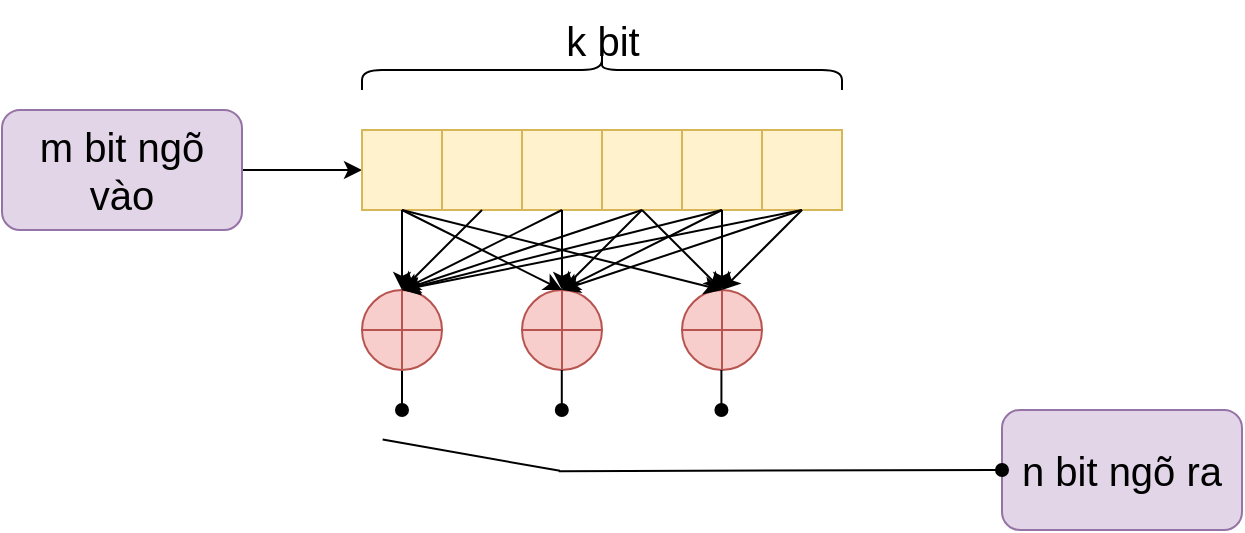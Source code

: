 <mxfile>
    <diagram id="cXQ-1xZAeiqLMcvInWqn" name="Page-1">
        <mxGraphModel dx="793" dy="537" grid="1" gridSize="10" guides="1" tooltips="1" connect="1" arrows="1" fold="1" page="1" pageScale="1" pageWidth="850" pageHeight="1100" math="0" shadow="0">
            <root>
                <mxCell id="0"/>
                <mxCell id="1" parent="0"/>
                <mxCell id="19" style="edgeStyle=none;html=1;exitX=1;exitY=0.5;exitDx=0;exitDy=0;entryX=0;entryY=0.5;entryDx=0;entryDy=0;fontSize=20;" parent="1" source="2" target="3" edge="1">
                    <mxGeometry relative="1" as="geometry"/>
                </mxCell>
                <mxCell id="2" value="&lt;font style=&quot;font-size: 20px;&quot;&gt;m bit ngõ vào&lt;/font&gt;" style="rounded=1;whiteSpace=wrap;html=1;fillColor=#e1d5e7;strokeColor=#9673a6;" parent="1" vertex="1">
                    <mxGeometry x="140" y="270" width="120" height="60" as="geometry"/>
                </mxCell>
                <mxCell id="6" value="" style="group;fillColor=#fff2cc;strokeColor=#d6b656;" parent="1" vertex="1" connectable="0">
                    <mxGeometry x="320" y="280" width="120" height="40" as="geometry"/>
                </mxCell>
                <mxCell id="3" value="" style="whiteSpace=wrap;html=1;fillColor=#fff2cc;strokeColor=#d6b656;" parent="6" vertex="1">
                    <mxGeometry width="40" height="40" as="geometry"/>
                </mxCell>
                <mxCell id="4" value="" style="whiteSpace=wrap;html=1;fillColor=#fff2cc;strokeColor=#d6b656;" parent="6" vertex="1">
                    <mxGeometry x="40" width="40" height="40" as="geometry"/>
                </mxCell>
                <mxCell id="5" value="" style="whiteSpace=wrap;html=1;fillColor=#fff2cc;strokeColor=#d6b656;" parent="6" vertex="1">
                    <mxGeometry x="80" width="40" height="40" as="geometry"/>
                </mxCell>
                <mxCell id="7" value="" style="group;fillColor=#fff2cc;strokeColor=#d6b656;" parent="1" vertex="1" connectable="0">
                    <mxGeometry x="440" y="280" width="120" height="40" as="geometry"/>
                </mxCell>
                <mxCell id="8" value="" style="whiteSpace=wrap;html=1;fillColor=#fff2cc;strokeColor=#d6b656;" parent="7" vertex="1">
                    <mxGeometry width="40" height="40" as="geometry"/>
                </mxCell>
                <mxCell id="9" value="" style="whiteSpace=wrap;html=1;fillColor=#fff2cc;strokeColor=#d6b656;" parent="7" vertex="1">
                    <mxGeometry x="40" width="40" height="40" as="geometry"/>
                </mxCell>
                <mxCell id="10" value="" style="whiteSpace=wrap;html=1;fillColor=#fff2cc;strokeColor=#d6b656;" parent="7" vertex="1">
                    <mxGeometry x="80" width="40" height="40" as="geometry"/>
                </mxCell>
                <mxCell id="17" value="" style="shape=curlyBracket;whiteSpace=wrap;html=1;rounded=1;flipH=1;labelPosition=right;verticalLabelPosition=middle;align=left;verticalAlign=middle;rotation=-90;" parent="1" vertex="1">
                    <mxGeometry x="430" y="130" width="20" height="240" as="geometry"/>
                </mxCell>
                <mxCell id="18" value="&lt;font style=&quot;font-size: 20px;&quot;&gt;k bit&lt;/font&gt;" style="text;html=1;align=center;verticalAlign=middle;resizable=0;points=[];autosize=1;strokeColor=none;fillColor=none;" parent="1" vertex="1">
                    <mxGeometry x="410" y="215" width="60" height="40" as="geometry"/>
                </mxCell>
                <mxCell id="43" style="edgeStyle=none;html=1;exitX=0.5;exitY=1;exitDx=0;exitDy=0;fontSize=20;endArrow=oval;endFill=1;" parent="1" source="20" edge="1">
                    <mxGeometry relative="1" as="geometry">
                        <mxPoint x="340" y="420" as="targetPoint"/>
                    </mxGeometry>
                </mxCell>
                <mxCell id="20" value="" style="shape=orEllipse;perimeter=ellipsePerimeter;whiteSpace=wrap;html=1;backgroundOutline=1;fontSize=20;fillColor=#f8cecc;strokeColor=#b85450;" parent="1" vertex="1">
                    <mxGeometry x="320" y="360" width="40" height="40" as="geometry"/>
                </mxCell>
                <mxCell id="23" value="" style="shape=orEllipse;perimeter=ellipsePerimeter;whiteSpace=wrap;html=1;backgroundOutline=1;fontSize=20;fillColor=#f8cecc;strokeColor=#b85450;" parent="1" vertex="1">
                    <mxGeometry x="400" y="360" width="40" height="40" as="geometry"/>
                </mxCell>
                <mxCell id="24" value="" style="shape=orEllipse;perimeter=ellipsePerimeter;whiteSpace=wrap;html=1;backgroundOutline=1;fontSize=20;fillColor=#f8cecc;strokeColor=#b85450;" parent="1" vertex="1">
                    <mxGeometry x="480" y="360" width="40" height="40" as="geometry"/>
                </mxCell>
                <mxCell id="25" style="edgeStyle=none;html=1;exitX=0.5;exitY=1;exitDx=0;exitDy=0;entryX=0.5;entryY=0;entryDx=0;entryDy=0;fontSize=20;" parent="1" source="3" target="20" edge="1">
                    <mxGeometry relative="1" as="geometry"/>
                </mxCell>
                <mxCell id="26" style="edgeStyle=none;html=1;exitX=0.5;exitY=1;exitDx=0;exitDy=0;fontSize=20;" parent="1" source="4" edge="1">
                    <mxGeometry relative="1" as="geometry">
                        <mxPoint x="340" y="360" as="targetPoint"/>
                    </mxGeometry>
                </mxCell>
                <mxCell id="27" style="edgeStyle=none;html=1;exitX=0.5;exitY=1;exitDx=0;exitDy=0;fontSize=20;" parent="1" source="5" edge="1">
                    <mxGeometry relative="1" as="geometry">
                        <mxPoint x="340" y="360" as="targetPoint"/>
                    </mxGeometry>
                </mxCell>
                <mxCell id="28" style="edgeStyle=none;html=1;exitX=0.5;exitY=1;exitDx=0;exitDy=0;fontSize=20;" parent="1" source="8" edge="1">
                    <mxGeometry relative="1" as="geometry">
                        <mxPoint x="340" y="360" as="targetPoint"/>
                    </mxGeometry>
                </mxCell>
                <mxCell id="29" style="edgeStyle=none;html=1;exitX=0.5;exitY=1;exitDx=0;exitDy=0;entryX=0.5;entryY=0;entryDx=0;entryDy=0;fontSize=20;" parent="1" source="9" target="20" edge="1">
                    <mxGeometry relative="1" as="geometry"/>
                </mxCell>
                <mxCell id="30" style="edgeStyle=none;html=1;exitX=0.5;exitY=1;exitDx=0;exitDy=0;entryX=0.5;entryY=0;entryDx=0;entryDy=0;fontSize=20;" parent="1" source="10" target="20" edge="1">
                    <mxGeometry relative="1" as="geometry"/>
                </mxCell>
                <mxCell id="31" style="edgeStyle=none;html=1;exitX=0.5;exitY=1;exitDx=0;exitDy=0;entryX=0.5;entryY=0;entryDx=0;entryDy=0;fontSize=20;" parent="1" source="3" target="23" edge="1">
                    <mxGeometry relative="1" as="geometry"/>
                </mxCell>
                <mxCell id="32" style="edgeStyle=none;html=1;exitX=0.5;exitY=1;exitDx=0;exitDy=0;entryX=0.5;entryY=0;entryDx=0;entryDy=0;fontSize=20;" parent="1" source="5" target="23" edge="1">
                    <mxGeometry relative="1" as="geometry"/>
                </mxCell>
                <mxCell id="33" style="edgeStyle=none;html=1;exitX=0.5;exitY=1;exitDx=0;exitDy=0;fontSize=20;" parent="1" source="8" edge="1">
                    <mxGeometry relative="1" as="geometry">
                        <mxPoint x="420" y="360" as="targetPoint"/>
                    </mxGeometry>
                </mxCell>
                <mxCell id="34" style="edgeStyle=none;html=1;exitX=0.5;exitY=1;exitDx=0;exitDy=0;fontSize=20;" parent="1" source="9" edge="1">
                    <mxGeometry relative="1" as="geometry">
                        <mxPoint x="420" y="360" as="targetPoint"/>
                    </mxGeometry>
                </mxCell>
                <mxCell id="35" style="edgeStyle=none;html=1;exitX=0.5;exitY=1;exitDx=0;exitDy=0;fontSize=20;" parent="1" source="10" edge="1">
                    <mxGeometry relative="1" as="geometry">
                        <mxPoint x="420" y="360" as="targetPoint"/>
                    </mxGeometry>
                </mxCell>
                <mxCell id="36" style="edgeStyle=none;html=1;exitX=0.5;exitY=1;exitDx=0;exitDy=0;entryX=0.5;entryY=0;entryDx=0;entryDy=0;fontSize=20;" parent="1" source="3" target="24" edge="1">
                    <mxGeometry relative="1" as="geometry"/>
                </mxCell>
                <mxCell id="37" style="edgeStyle=none;html=1;exitX=0.5;exitY=1;exitDx=0;exitDy=0;entryX=0.5;entryY=0;entryDx=0;entryDy=0;fontSize=20;" parent="1" source="8" target="24" edge="1">
                    <mxGeometry relative="1" as="geometry"/>
                </mxCell>
                <mxCell id="38" style="edgeStyle=none;html=1;exitX=0.5;exitY=1;exitDx=0;exitDy=0;fontSize=20;" parent="1" source="9" edge="1">
                    <mxGeometry relative="1" as="geometry">
                        <mxPoint x="500" y="360" as="targetPoint"/>
                    </mxGeometry>
                </mxCell>
                <mxCell id="39" style="edgeStyle=none;html=1;exitX=0.5;exitY=1;exitDx=0;exitDy=0;fontSize=20;" parent="1" source="10" edge="1">
                    <mxGeometry relative="1" as="geometry">
                        <mxPoint x="500" y="360" as="targetPoint"/>
                    </mxGeometry>
                </mxCell>
                <mxCell id="41" value="&lt;font style=&quot;font-size: 20px;&quot;&gt;n bit ngõ ra&lt;/font&gt;" style="rounded=1;whiteSpace=wrap;html=1;fillColor=#e1d5e7;strokeColor=#9673a6;" parent="1" vertex="1">
                    <mxGeometry x="640" y="420" width="120" height="60" as="geometry"/>
                </mxCell>
                <mxCell id="45" style="edgeStyle=none;html=1;exitX=0.5;exitY=1;exitDx=0;exitDy=0;fontSize=20;endArrow=oval;endFill=1;" parent="1" edge="1">
                    <mxGeometry relative="1" as="geometry">
                        <mxPoint x="419.9" y="420" as="targetPoint"/>
                        <mxPoint x="419.9" y="400" as="sourcePoint"/>
                    </mxGeometry>
                </mxCell>
                <mxCell id="46" style="edgeStyle=none;html=1;exitX=0.5;exitY=1;exitDx=0;exitDy=0;fontSize=20;endArrow=oval;endFill=1;" parent="1" edge="1">
                    <mxGeometry relative="1" as="geometry">
                        <mxPoint x="499.71" y="420" as="targetPoint"/>
                        <mxPoint x="499.71" y="400" as="sourcePoint"/>
                    </mxGeometry>
                </mxCell>
                <mxCell id="49" style="edgeStyle=none;html=1;entryX=0;entryY=0.5;entryDx=0;entryDy=0;fontSize=20;endArrow=oval;endFill=1;exitX=0.994;exitY=0.527;exitDx=0;exitDy=0;exitPerimeter=0;" parent="1" source="48" target="41" edge="1">
                    <mxGeometry relative="1" as="geometry">
                        <mxPoint x="420" y="450" as="sourcePoint"/>
                    </mxGeometry>
                </mxCell>
                <mxCell id="48" value="" style="line;strokeWidth=1;html=1;fontSize=20;rotation=10;" parent="1" vertex="1">
                    <mxGeometry x="329.66" y="437.59" width="90" height="10" as="geometry"/>
                </mxCell>
            </root>
        </mxGraphModel>
    </diagram>
</mxfile>